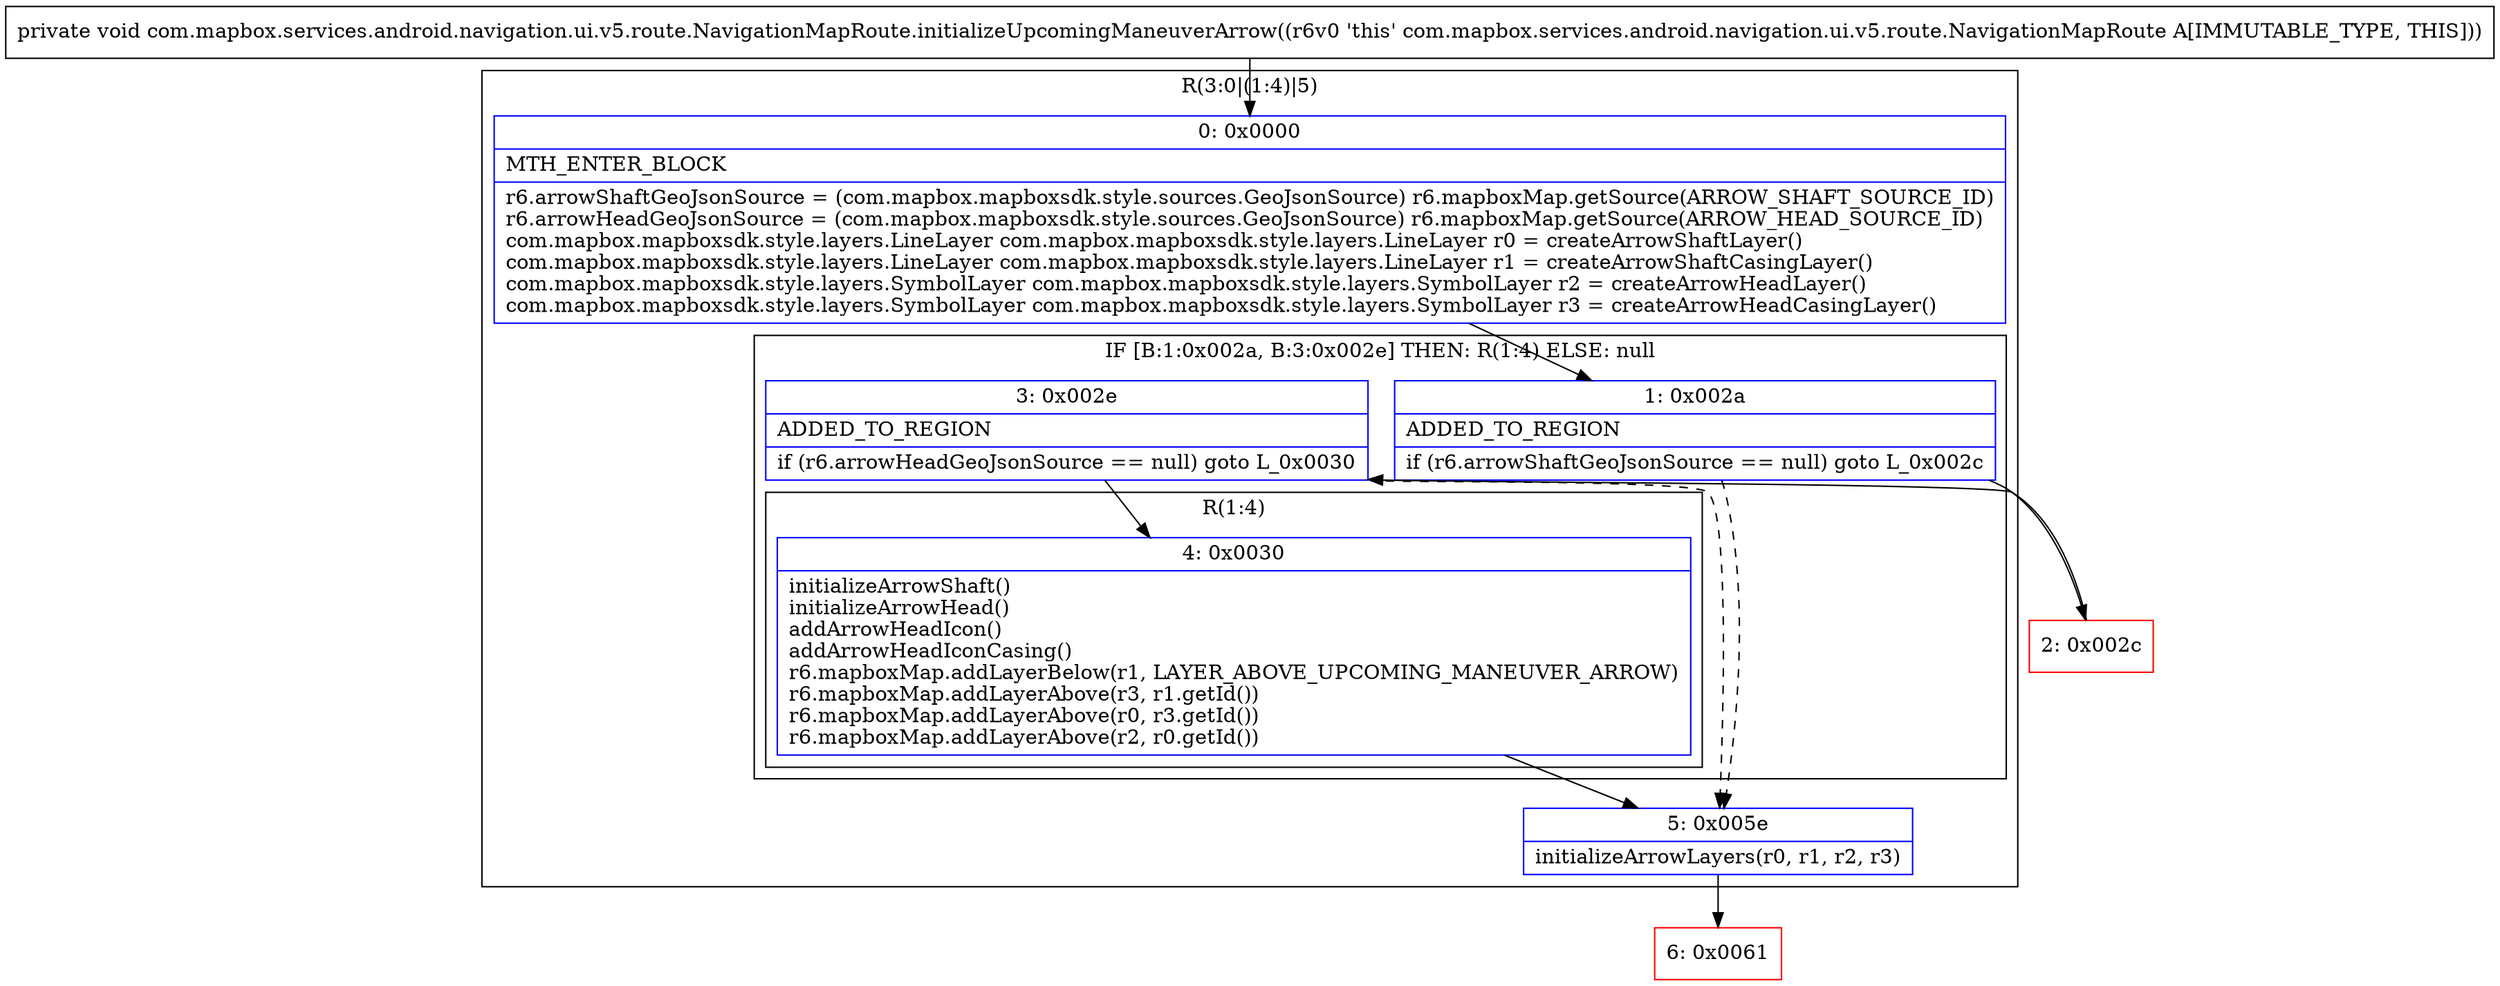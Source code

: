 digraph "CFG forcom.mapbox.services.android.navigation.ui.v5.route.NavigationMapRoute.initializeUpcomingManeuverArrow()V" {
subgraph cluster_Region_483206531 {
label = "R(3:0|(1:4)|5)";
node [shape=record,color=blue];
Node_0 [shape=record,label="{0\:\ 0x0000|MTH_ENTER_BLOCK\l|r6.arrowShaftGeoJsonSource = (com.mapbox.mapboxsdk.style.sources.GeoJsonSource) r6.mapboxMap.getSource(ARROW_SHAFT_SOURCE_ID)\lr6.arrowHeadGeoJsonSource = (com.mapbox.mapboxsdk.style.sources.GeoJsonSource) r6.mapboxMap.getSource(ARROW_HEAD_SOURCE_ID)\lcom.mapbox.mapboxsdk.style.layers.LineLayer com.mapbox.mapboxsdk.style.layers.LineLayer r0 = createArrowShaftLayer()\lcom.mapbox.mapboxsdk.style.layers.LineLayer com.mapbox.mapboxsdk.style.layers.LineLayer r1 = createArrowShaftCasingLayer()\lcom.mapbox.mapboxsdk.style.layers.SymbolLayer com.mapbox.mapboxsdk.style.layers.SymbolLayer r2 = createArrowHeadLayer()\lcom.mapbox.mapboxsdk.style.layers.SymbolLayer com.mapbox.mapboxsdk.style.layers.SymbolLayer r3 = createArrowHeadCasingLayer()\l}"];
subgraph cluster_IfRegion_677909141 {
label = "IF [B:1:0x002a, B:3:0x002e] THEN: R(1:4) ELSE: null";
node [shape=record,color=blue];
Node_1 [shape=record,label="{1\:\ 0x002a|ADDED_TO_REGION\l|if (r6.arrowShaftGeoJsonSource == null) goto L_0x002c\l}"];
Node_3 [shape=record,label="{3\:\ 0x002e|ADDED_TO_REGION\l|if (r6.arrowHeadGeoJsonSource == null) goto L_0x0030\l}"];
subgraph cluster_Region_494451720 {
label = "R(1:4)";
node [shape=record,color=blue];
Node_4 [shape=record,label="{4\:\ 0x0030|initializeArrowShaft()\linitializeArrowHead()\laddArrowHeadIcon()\laddArrowHeadIconCasing()\lr6.mapboxMap.addLayerBelow(r1, LAYER_ABOVE_UPCOMING_MANEUVER_ARROW)\lr6.mapboxMap.addLayerAbove(r3, r1.getId())\lr6.mapboxMap.addLayerAbove(r0, r3.getId())\lr6.mapboxMap.addLayerAbove(r2, r0.getId())\l}"];
}
}
Node_5 [shape=record,label="{5\:\ 0x005e|initializeArrowLayers(r0, r1, r2, r3)\l}"];
}
Node_2 [shape=record,color=red,label="{2\:\ 0x002c}"];
Node_6 [shape=record,color=red,label="{6\:\ 0x0061}"];
MethodNode[shape=record,label="{private void com.mapbox.services.android.navigation.ui.v5.route.NavigationMapRoute.initializeUpcomingManeuverArrow((r6v0 'this' com.mapbox.services.android.navigation.ui.v5.route.NavigationMapRoute A[IMMUTABLE_TYPE, THIS])) }"];
MethodNode -> Node_0;
Node_0 -> Node_1;
Node_1 -> Node_2;
Node_1 -> Node_5[style=dashed];
Node_3 -> Node_4;
Node_3 -> Node_5[style=dashed];
Node_4 -> Node_5;
Node_5 -> Node_6;
Node_2 -> Node_3;
}

